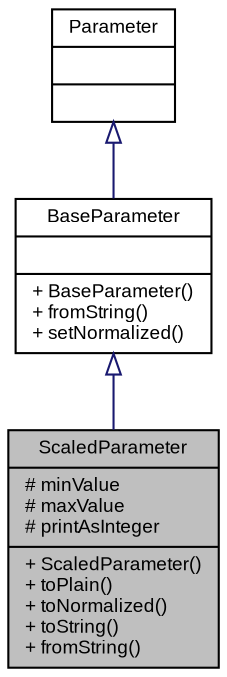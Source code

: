 digraph G
{
  bgcolor="transparent";
  edge [fontname="Arial",fontsize="9",labelfontname="Arial",labelfontsize="9"];
  node [fontname="Arial",fontsize="9",shape=record];
  Node1 [label="{ScaledParameter\n|# minValue\l# maxValue\l# printAsInteger\l|+ ScaledParameter()\l+ toPlain()\l+ toNormalized()\l+ toString()\l+ fromString()\l}",height=0.2,width=0.4,color="black", fillcolor="grey75", style="filled" fontcolor="black"];
  Node2 -> Node1 [dir=back,color="midnightblue",fontsize="9",style="solid",arrowtail="empty",fontname="Arial"];
  Node2 [label="{BaseParameter\n||+ BaseParameter()\l+ fromString()\l+ setNormalized()\l}",height=0.2,width=0.4,color="black",URL="$classSteinberg_1_1Vst_1_1mda_1_1BaseParameter.html"];
  Node3 -> Node2 [dir=back,color="midnightblue",fontsize="9",style="solid",arrowtail="empty",fontname="Arial"];
  Node3 [label="{Parameter\n||}",height=0.2,width=0.4,color="black",URL="vstsdk.tag$classSteinberg_1_1Vst_1_1Parameter.html"];
}
